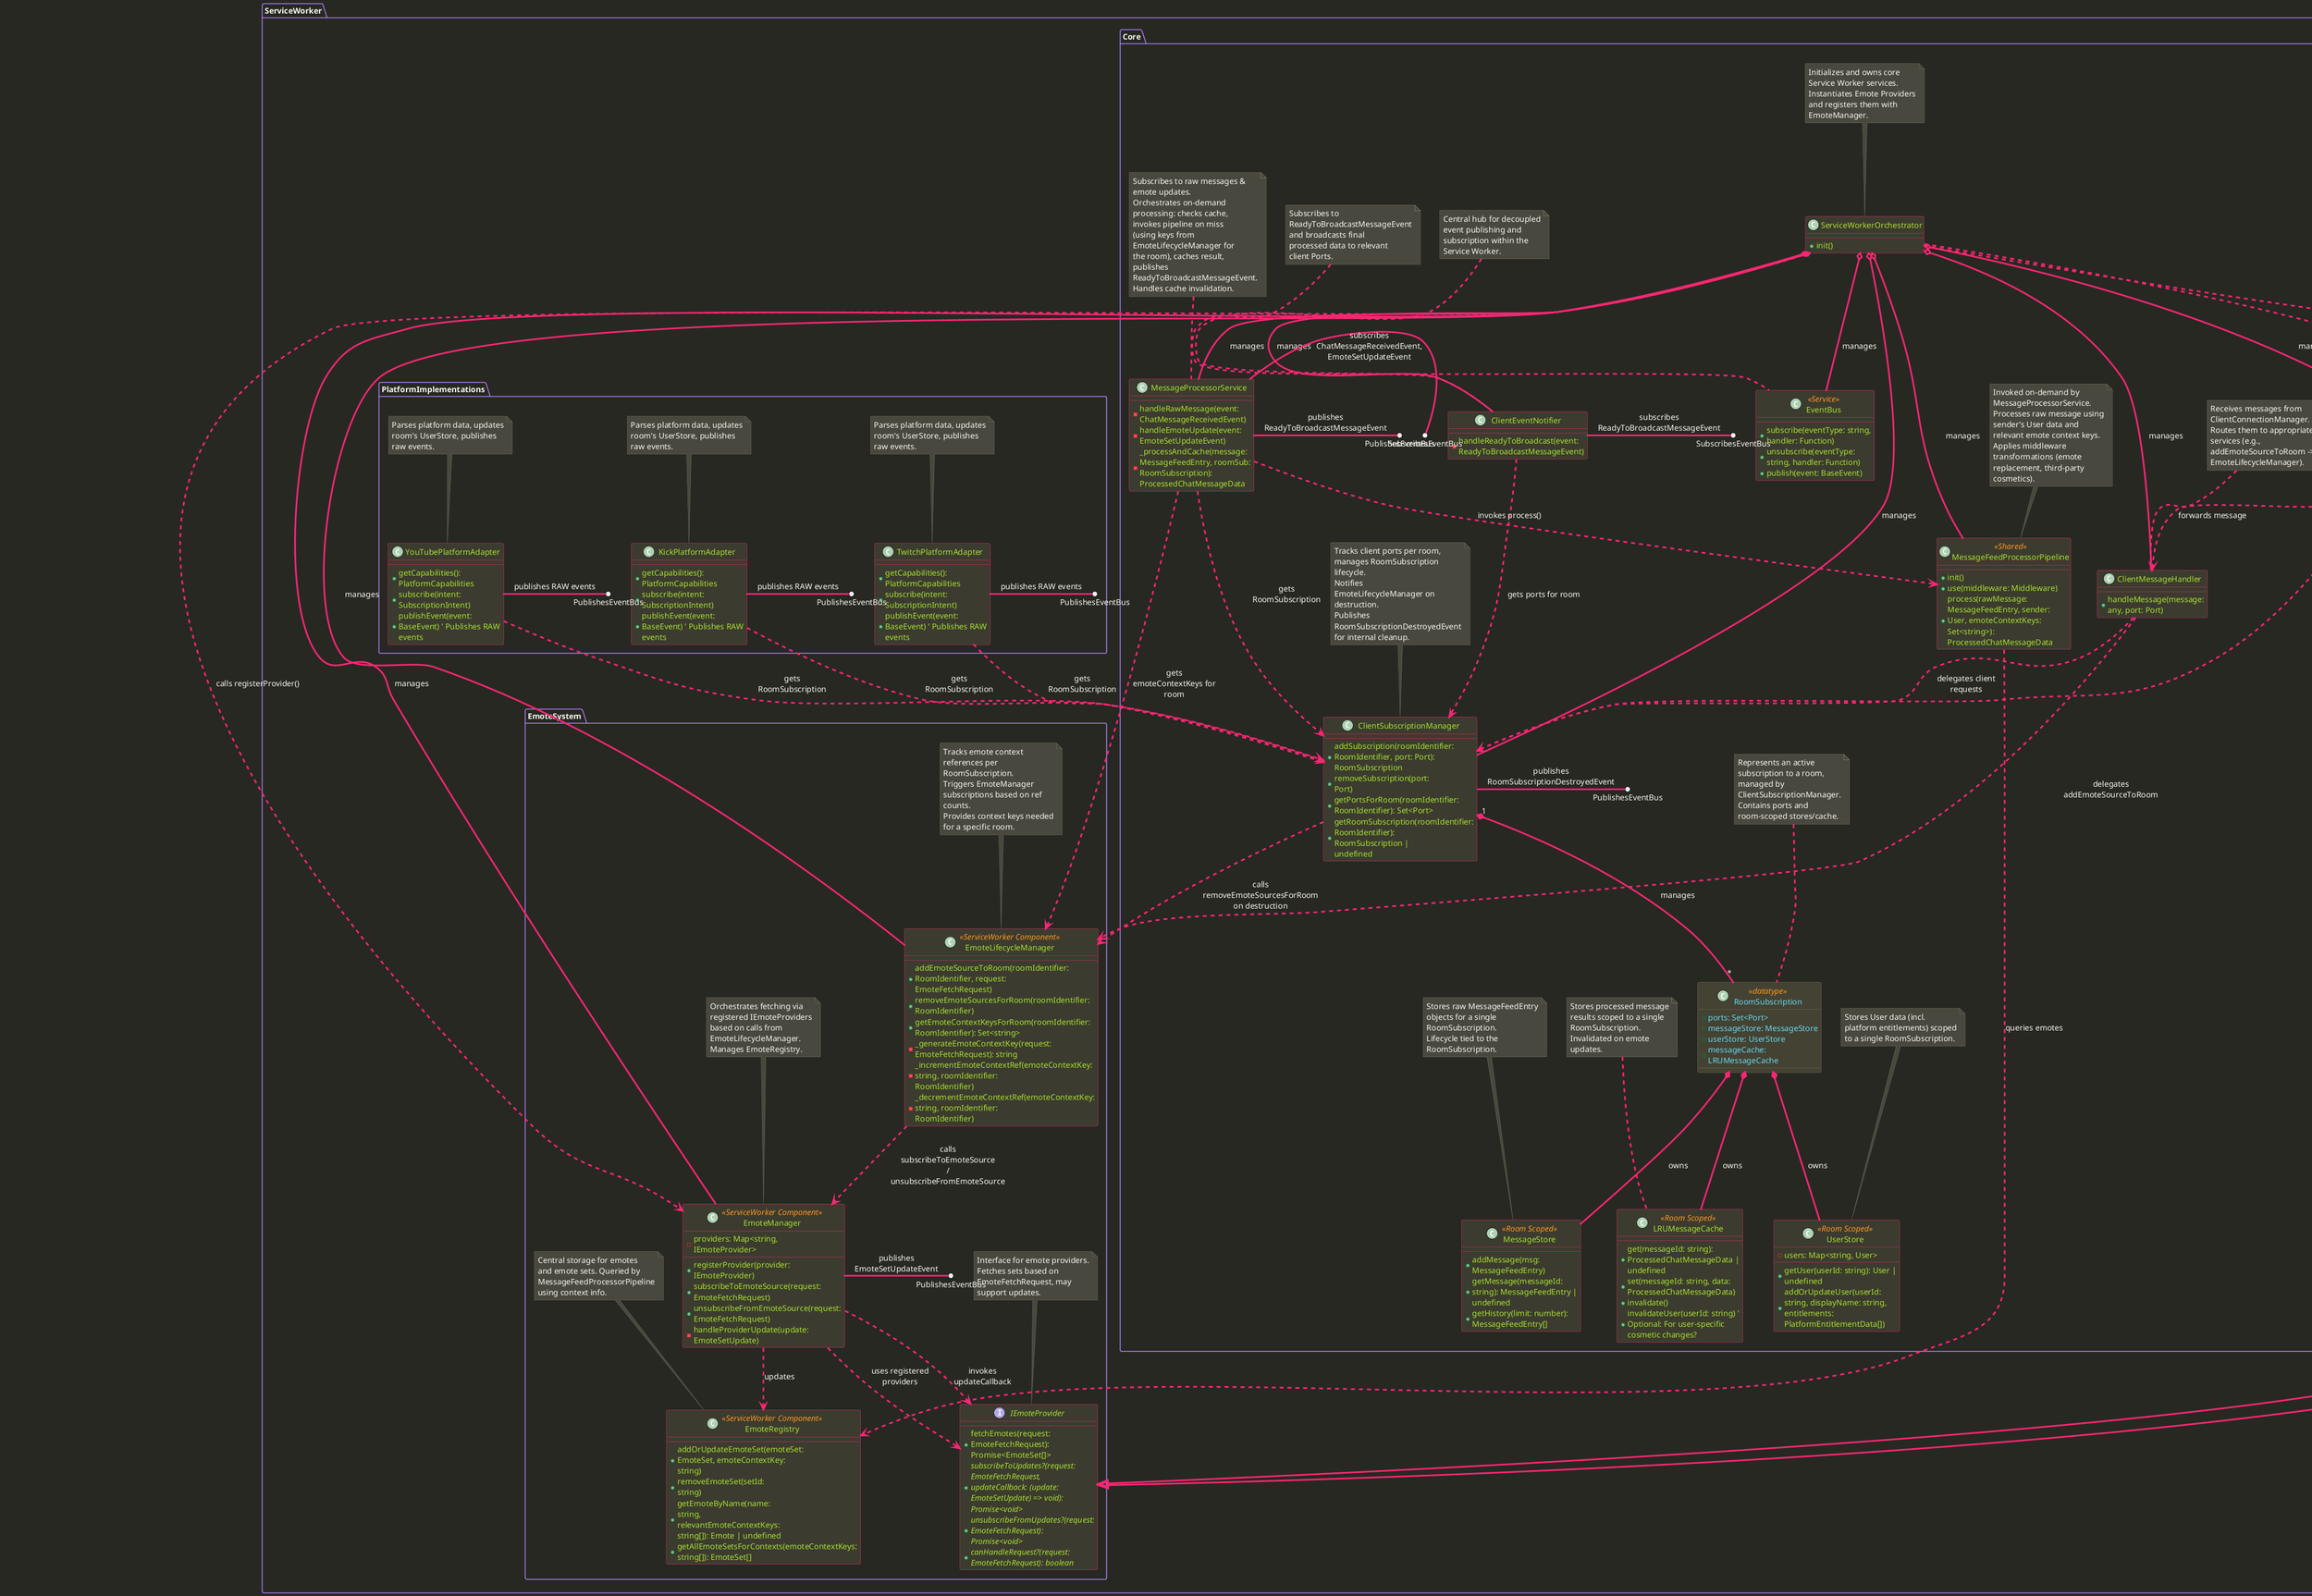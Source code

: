@startuml architecture_classes

' Base Colors
!$color_bg             = "#272822"
!$color_fg             = "#F8F8F2"
!$color_border         = "#75715E"

' Accent Colors
!$color_accent_red     = "#F92672"
!$color_accent_green   = "#A6E22E"
!$color_accent_yellow  = "#3C3B2F"
!$color_accent_blue    = "#66D9EF"
!$color_accent_orange  = "#FD971F"
!$color_accent_purple  = "#AE81FF"

' Specialized
!$color_datatype_bg    = "#444233"
!$color_interface_bg   = "#2F556B"
!$color_note_bg        = "#49483E"
!$color_note_border    = "#75715E"
!$color_note_font      = "#F8F8F2"

skinparam {
    ' roundCorner 10
    ' padding 12
    ' linetype ortho
    ' Nodesep 120
    ' Ranksep 120
    wrapWidth 200
    maxMessageSize 150

    Shadowing false
    BackgroundColor $color_bg

    DefaultFontColor $color_fg
    DefaultFontName "Consolas", "Monaco", monospace
    DefaultFontSize 14

    ArrowColor $color_accent_red
    ArrowFontColor $color_fg
    ArrowThickness 3

    BorderColor $color_border

    PackageBorderColor $color_accent_purple
    PackageBackgroundColor $color_bg
    PackageTitleFontColor $color_accent_blue
    PackageFontStyle bold

    ClassBackgroundColor $color_accent_yellow
    ClassBorderColor $color_accent_red
    ClassFontColor $color_fg
    ClassAttributeFontColor $color_accent_green
    ClassStereotypeFontColor $color_accent_orange

    InterfaceBackgroundColor $color_interface_bg
    InterfaceBorderColor $color_accent_red
    InterfaceFontColor $color_fg
    InterfaceAttributeFontColor $color_fg
    InterfaceStereotypeFontColor $color_accent_orange

    NoteBackgroundColor $color_note_bg
    NoteBorderColor $color_note_border
    NoteFontColor $color_note_font

    LegendBackgroundColor $color_border
    LegendBorderColor $color_fg
    LegendFontColor $color_fg
}

skinparam class<<datatype>> {
    BackgroundColor $color_datatype_bg
    BorderColor $color_border
    FontColor $color_fg
    AttributeFontColor $color_accent_blue
    StereotypeFontColor $color_accent_orange
}

skinparam rectangle<<System_Boundary>><<Container_Boundary>> {
    BorderColor $color_accent_purple
    FontColor $color_accent_purple
}


' Interfaces for Lollipop Notation
interface PublishesEventBus {
 .. Represents publishing to EventBus ..
}
interface SubscribesEventBus {
 .. Represents subscribing to EventBus ..
}

' High-Level Grouping: Service Worker Internals
package ServiceWorker {
    package Core {
        class ServiceWorkerOrchestrator {
            + init()
        }
        note top of ServiceWorkerOrchestrator : Initializes and owns core Service Worker services.\nInstantiates Emote Providers and registers them with EmoteManager.

        class ClientConnectionManager {
             + handleConnection(port: Port)
             + handleDisconnect(port: Port)
             + handleConnectionError(event: ConnectionErrorEvent)
        }
        note top of ClientConnectionManager : Manages client Port connection lifecycle (connect, disconnect, errors).

        class ClientMessageHandler {
             + handleMessage(message: any, port: Port)
        }
        note top of ClientMessageHandler : Receives messages from ClientConnectionManager.\nRoutes them to appropriate services (e.g., addEmoteSourceToRoom -> EmoteLifecycleManager).

        class ClientEventNotifier {
             - handleReadyToBroadcast(event: ReadyToBroadcastMessageEvent)
        }
        note top of ClientEventNotifier : Subscribes to ReadyToBroadcastMessageEvent and broadcasts final processed data to relevant client Ports.

        class EventBus <<Service>> {
            + subscribe(eventType: string, handler: Function)
            + unsubscribe(eventType: string, handler: Function)
            + publish(event: BaseEvent)
        }
        note top of EventBus : Central hub for decoupled event publishing and subscription within the Service Worker.

        class ClientSubscriptionManager {
            + addSubscription(roomIdentifier: RoomIdentifier, port: Port): RoomSubscription
            + removeSubscription(port: Port)
            + getPortsForRoom(roomIdentifier: RoomIdentifier): Set<Port>
            + getRoomSubscription(roomIdentifier: RoomIdentifier): RoomSubscription | undefined
        }
        note top of ClientSubscriptionManager : Tracks client ports per room, manages RoomSubscription lifecycle.\nNotifies EmoteLifecycleManager on destruction.\nPublishes RoomSubscriptionDestroyedEvent for internal cleanup.

        class MessageProcessorService {
            - handleRawMessage(event: ChatMessageReceivedEvent)
            - handleEmoteUpdate(event: EmoteSetUpdateEvent)
            - _processAndCache(message: MessageFeedEntry, roomSub: RoomSubscription): ProcessedChatMessageData
        }
        note top of MessageProcessorService : Subscribes to raw messages & emote updates.\nOrchestrates on-demand processing: checks cache, invokes pipeline on miss (using keys from EmoteLifecycleManager for the room), caches result, publishes ReadyToBroadcastMessageEvent. Handles cache invalidation.

        class MessageFeedProcessorPipeline <<Shared>> {
            + init()
            + use(middleware: Middleware)
            + process(rawMessage: MessageFeedEntry, sender: User, emoteContextKeys: Set<string>): ProcessedChatMessageData
        }
        note top of MessageFeedProcessorPipeline : Invoked on-demand by MessageProcessorService.\nProcesses raw message using sender's User data and relevant emote context keys.\nApplies middleware transformations (emote replacement, third-party cosmetics).

        class UserStore <<Room Scoped>> {
             - users: Map<string, User>
             + getUser(userId: string): User | undefined
             + addOrUpdateUser(userId: string, displayName: string, entitlements: PlatformEntitlementData[])
        }
        note top of UserStore : Stores User data (incl. platform entitlements) scoped to a single RoomSubscription.

        class LRUMessageCache <<Room Scoped>> {
            + get(messageId: string): ProcessedChatMessageData | undefined
            + set(messageId: string, data: ProcessedChatMessageData)
            + invalidate()
            + invalidateUser(userId: string) ' Optional: For user-specific cosmetic changes?
        }
        note top of LRUMessageCache : Stores processed message results scoped to a single RoomSubscription. Invalidated on emote updates.

        class RoomSubscription <<datatype>> {
             + ports: Set<Port>
             + messageStore: MessageStore
             + userStore: UserStore
             + messageCache: LRUMessageCache
        }
        note top of RoomSubscription : Represents an active subscription to a room, managed by ClientSubscriptionManager.\nContains ports and room-scoped stores/cache.

        class MessageStore <<Room Scoped>> {
             + addMessage(msg: MessageFeedEntry)
             + getMessage(messageId: string): MessageFeedEntry | undefined
             + getHistory(limit: number): MessageFeedEntry[]
        }
        note top of MessageStore : Stores raw MessageFeedEntry objects for a single RoomSubscription.\nLifecycle tied to the RoomSubscription.

    }

    package EmoteSystem {
        class EmoteLifecycleManager <<ServiceWorker Component>> {
            + addEmoteSourceToRoom(roomIdentifier: RoomIdentifier, request: EmoteFetchRequest)
            + removeEmoteSourcesForRoom(roomIdentifier: RoomIdentifier)
            + getEmoteContextKeysForRoom(roomIdentifier: RoomIdentifier): Set<string>
            - _generateEmoteContextKey(request: EmoteFetchRequest): string
            - _incrementEmoteContextRef(emoteContextKey: string, roomIdentifier: RoomIdentifier)
            - _decrementEmoteContextRef(emoteContextKey: string, roomIdentifier: RoomIdentifier)
        }
        note top of EmoteLifecycleManager : Tracks emote context references per RoomSubscription.\nTriggers EmoteManager subscriptions based on ref counts.\nProvides context keys needed for a specific room.

        class EmoteManager <<ServiceWorker Component>> {
            - providers: Map<string, IEmoteProvider>
            + registerProvider(provider: IEmoteProvider)
            + subscribeToEmoteSource(request: EmoteFetchRequest)
            + unsubscribeFromEmoteSource(request: EmoteFetchRequest)
            - handleProviderUpdate(update: EmoteSetUpdate)
        }
        note top of EmoteManager : Orchestrates fetching via registered IEmoteProviders based on calls from EmoteLifecycleManager.\nManages EmoteRegistry.

        class EmoteRegistry <<ServiceWorker Component>> {
            + addOrUpdateEmoteSet(emoteSet: EmoteSet, emoteContextKey: string)
            + removeEmoteSet(setId: string)
            + getEmoteByName(name: string, relevantEmoteContextKeys: string[]): Emote | undefined
            + getAllEmoteSetsForContexts(emoteContextKeys: string[]): EmoteSet[]
        }
        note top of EmoteRegistry : Central storage for emotes and emote sets. Queried by MessageFeedProcessorPipeline using context info.

        interface IEmoteProvider {
            + fetchEmotes(request: EmoteFetchRequest): Promise<EmoteSet[]>
            + {abstract} subscribeToUpdates?(request: EmoteFetchRequest, updateCallback: (update: EmoteSetUpdate) => void): Promise<void>
            + {abstract} unsubscribeFromUpdates?(request: EmoteFetchRequest): Promise<void>
            + {abstract} canHandleRequest?(request: EmoteFetchRequest): boolean
        }
        note top of IEmoteProvider : Interface for emote providers. Fetches sets based on EmoteFetchRequest, may support updates.
    }

    package PlatformImplementations {
        class TwitchPlatformAdapter {
            + getCapabilities(): PlatformCapabilities
            + subscribe(intent: SubscriptionIntent)
            + publishEvent(event: BaseEvent) ' Publishes RAW events
        }
        note top of TwitchPlatformAdapter : Parses platform data, updates room's UserStore, publishes raw events.

        class YouTubePlatformAdapter {
            + getCapabilities(): PlatformCapabilities
            + subscribe(intent: SubscriptionIntent)
            + publishEvent(event: BaseEvent) ' Publishes RAW events
        }
        note top of YouTubePlatformAdapter : Parses platform data, updates room's UserStore, publishes raw events.

        class KickPlatformAdapter {
            + getCapabilities(): PlatformCapabilities
            + subscribe(intent: SubscriptionIntent)
            + publishEvent(event: BaseEvent) ' Publishes RAW events
        }
        note top of KickPlatformAdapter : Parses platform data, updates room's UserStore, publishes raw events.
    }

    package EmoteProviderImplementations {
        class SeventvEmoteProvider {
            + fetchEmotes(request: EmoteFetchRequest): Promise<EmoteSet[]>
        }
        SeventvEmoteProvider --|> ServiceWorker.EmoteSystem.IEmoteProvider : implements
        note top of SeventvEmoteProvider : Implements IEmoteProvider.\nSubscribes to RoomSubscriptionDestroyedEvent for internal cleanup.

        class KickEmoteProvider {
            + fetchEmotes(request: EmoteFetchRequest): Promise<EmoteSet[]>
        }
        KickEmoteProvider --|> ServiceWorker.EmoteSystem.IEmoteProvider : implements
        note top of KickEmoteProvider : Implements IEmoteProvider.\nSubscribes to RoomSubscriptionDestroyedEvent for internal cleanup.
    }
}

' Content Script UI (Separate Top-Level Package)
package ContentScriptUI {
    class ContentScriptManager <<ContentScript>> {
        + connectToServiceWorker()
        + detectAndAssociateContext()
        + subscribeToRoom(roomIdentifier: RoomIdentifier)
        + addEmoteSourceToRoom(roomIdentifier: RoomIdentifier, request: EmoteFetchRequest)
        + sendHeartbeat()
        - handleServiceWorkerMessage(event: BaseEvent)
        - handleDisconnect()
    }
    note top of ContentScriptManager : Manages communication with Service Worker, detects context, initiates subscriptions and requests emote sources per room.

    class MessageFeedView <<UI Component (SolidJS)>> {
        + renderProcessedMessage(data: ProcessedChatMessageData) ' Updated data type
        + updateEmotes(data: EmoteSetUpdateEvent)
        + {abstract} renderChannelEvent?(data: ChannelEventReceivedEvent)
    }
    note top of MessageFeedView : Renders messages, emotes, and other UI elements in the content script.
}


' --- Simplified Relationships ---

' ServiceWorkerOrchestrator Relationships (Ownership & Setup)
ServiceWorker.Core.ServiceWorkerOrchestrator o-- ServiceWorker.Core.ClientConnectionManager : manages
ServiceWorker.Core.ServiceWorkerOrchestrator o-- ServiceWorker.Core.ClientMessageHandler : manages
ServiceWorker.Core.ServiceWorkerOrchestrator o-- ServiceWorker.Core.ClientEventNotifier : manages
ServiceWorker.Core.ServiceWorkerOrchestrator o-- ServiceWorker.Core.ClientSubscriptionManager : manages
ServiceWorker.Core.ServiceWorkerOrchestrator o-- ServiceWorker.Core.MessageProcessorService : manages
ServiceWorker.Core.ServiceWorkerOrchestrator o-- ServiceWorker.EmoteSystem.EmoteLifecycleManager : manages
ServiceWorker.Core.ServiceWorkerOrchestrator o-- ServiceWorker.EmoteSystem.EmoteManager : manages
ServiceWorker.Core.ServiceWorkerOrchestrator o-- ServiceWorker.Core.MessageFeedProcessorPipeline : manages
ServiceWorker.Core.ServiceWorkerOrchestrator o-- ServiceWorker.Core.EventBus : manages
ServiceWorker.Core.ServiceWorkerOrchestrator ..> ServiceWorker.EmoteProviderImplementations.SeventvEmoteProvider : instantiates
ServiceWorker.Core.ServiceWorkerOrchestrator ..> ServiceWorker.EmoteProviderImplementations.KickEmoteProvider : instantiates
ServiceWorker.Core.ServiceWorkerOrchestrator ..> ServiceWorker.EmoteSystem.EmoteManager : calls registerProvider()

' ClientConnectionManager Relationships
ServiceWorker.Core.ClientConnectionManager ..> ServiceWorker.Core.ClientMessageHandler : forwards message
ServiceWorker.Core.ClientConnectionManager ..> ServiceWorker.Core.ClientSubscriptionManager : notifies disconnect

' ClientMessageHandler Relationships
ServiceWorker.Core.ClientMessageHandler ..> ServiceWorker.Core.ClientSubscriptionManager : delegates client requests
ServiceWorker.Core.ClientMessageHandler ..> ServiceWorker.EmoteSystem.EmoteLifecycleManager : delegates addEmoteSourceToRoom

' ClientEventNotifier Relationships
ServiceWorker.Core.ClientEventNotifier -() SubscribesEventBus : subscribes ReadyToBroadcastMessageEvent
ServiceWorker.Core.ClientEventNotifier ..> ServiceWorker.Core.ClientSubscriptionManager : gets ports for room

' MessageProcessorService Relationships
ServiceWorker.Core.MessageProcessorService -() SubscribesEventBus : subscribes ChatMessageReceivedEvent, EmoteSetUpdateEvent
ServiceWorker.Core.MessageProcessorService ..> ServiceWorker.Core.ClientSubscriptionManager : gets RoomSubscription
ServiceWorker.Core.MessageProcessorService ..> ServiceWorker.EmoteSystem.EmoteLifecycleManager : gets emoteContextKeys for room
ServiceWorker.Core.MessageProcessorService ..> ServiceWorker.Core.MessageFeedProcessorPipeline : invokes process()
ServiceWorker.Core.MessageProcessorService -() PublishesEventBus : publishes ReadyToBroadcastMessageEvent

' EventBus Relationships (No direct arrows needed for subscribers/publishers using lollipops)

' Event Publishing via Lollipop Interface
ServiceWorker.Core.ClientSubscriptionManager -() PublishesEventBus : publishes RoomSubscriptionDestroyedEvent
ServiceWorker.EmoteSystem.EmoteManager -() PublishesEventBus : publishes EmoteSetUpdateEvent
ServiceWorker.PlatformImplementations.TwitchPlatformAdapter -() PublishesEventBus : publishes RAW events
ServiceWorker.PlatformImplementations.YouTubePlatformAdapter -() PublishesEventBus : publishes RAW events
ServiceWorker.PlatformImplementations.KickPlatformAdapter -() PublishesEventBus : publishes RAW events

' Event Subscription via Lollipop Interface
ServiceWorker.EmoteProviderImplementations.SeventvEmoteProvider -() SubscribesEventBus : subscribes RoomSubscriptionDestroyedEvent
ServiceWorker.EmoteProviderImplementations.KickEmoteProvider -() SubscribesEventBus : subscribes RoomSubscriptionDestroyedEvent

' EmoteLifecycleManager Relationships
ServiceWorker.EmoteSystem.EmoteLifecycleManager ..> ServiceWorker.EmoteSystem.EmoteManager : calls subscribeToEmoteSource / unsubscribeFromEmoteSource

' EmoteManager Relationships
ServiceWorker.EmoteSystem.EmoteManager ..> ServiceWorker.EmoteSystem.IEmoteProvider : uses registered providers
ServiceWorker.EmoteSystem.EmoteManager ..> ServiceWorker.EmoteSystem.EmoteRegistry : updates

' IEmoteProvider Relationships
ServiceWorker.EmoteSystem.IEmoteProvider <.. ServiceWorker.EmoteSystem.EmoteManager : invokes updateCallback

' MessageFeedProcessorPipeline Relationships
ServiceWorker.Core.MessageFeedProcessorPipeline ..> ServiceWorker.EmoteSystem.EmoteRegistry : queries emotes

' ContentScriptManager Relationships
ContentScriptUI.ContentScriptManager ..> ServiceWorker.Core.ClientConnectionManager : connects via Port, sends messages
ContentScriptUI.ContentScriptManager o-- ContentScriptUI.MessageFeedView : manages

' ClientSubscriptionManager Relationships
ServiceWorker.Core.ClientSubscriptionManager ..> ServiceWorker.EmoteSystem.EmoteLifecycleManager : calls removeEmoteSourcesForRoom on destruction
ServiceWorker.Core.ClientSubscriptionManager "1" *-- "*" ServiceWorker.Core.RoomSubscription : manages

' RoomSubscription Relationships
ServiceWorker.Core.RoomSubscription *-- ServiceWorker.Core.MessageStore : owns
ServiceWorker.Core.RoomSubscription *-- ServiceWorker.Core.UserStore : owns
ServiceWorker.Core.RoomSubscription *-- ServiceWorker.Core.LRUMessageCache : owns

' PlatformImplementations Relationships
ServiceWorker.PlatformImplementations.TwitchPlatformAdapter ..> ServiceWorker.Core.ClientSubscriptionManager : gets RoomSubscription
ServiceWorker.PlatformImplementations.YouTubePlatformAdapter ..> ServiceWorker.Core.ClientSubscriptionManager : gets RoomSubscription
ServiceWorker.PlatformImplementations.KickPlatformAdapter ..> ServiceWorker.Core.ClientSubscriptionManager : gets RoomSubscription

@enduml
